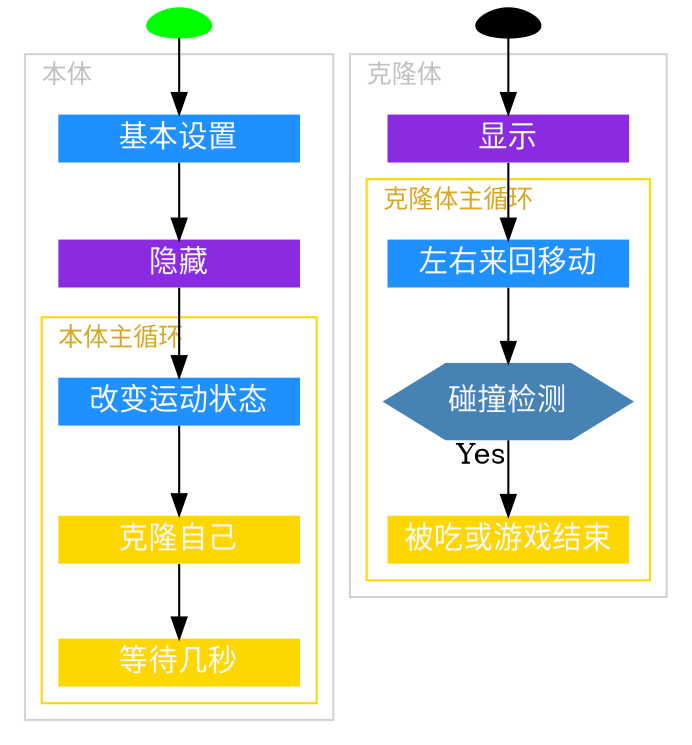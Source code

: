 /* CMD-SHIFT-V for preview */
/* CMD-K Shift-V for realtime preview */

digraph StageTree {
    node [ style = filled, color = transparent, fontcolor = ghostwhite ];

    /* special nodes */
    node [ shape = egg, width = 0.4, height = 0.2 ];
    Self [ color = Green, label = "" ];
    Clone [ color = Black, label = "" ];

    /* conditional nodes */
    node [ shape = hexagon, width = 1.618, height = 0.3, fillcolor = steelblue ];
    CollidingDetect [ label = "碰撞检测" ];
    
    /* Motion nodes */
    node [ shape = rect, fillcolor = DodgerBlue ];
    Self_Setup [ label = "基本设置" ];
    Alter [ label = "改变运动状态" ];
    LoopMove [ label = "左右来回移动" ];

    /* Looks nodes */
    node [ shape = rect, fillcolor = BlueViolet ];
    Hide [ label = "隐藏" ];
    Show [ label = "显示" ];

    /* Control nodes */
    node [ shape = rect, fillcolor = Gold ];
    Clone_Self [ label = "克隆自己" ];
    Wait_Self [ label = "等待几秒" ];
    Delete_Clone [ label = "被吃或游戏结束" ];

    /* edges */
    subgraph main {
        /* cluster attributes */
        bgcolor = white;
        color = LightGrey;
        fontcolor = Grey;
        fontsize = 12;
            
        subgraph cluster_self {
            label = "本体";
            labeljust = l;
            
            Self_Setup -> Hide -> Alter;

            subgraph cluster_self_loop {
                label = "本体主循环";
                labeljust = l;
                fontcolor = Goldenrod;
                color = Gold;
            
                Alter -> Clone_Self -> Wait_Self;
            }
        }

        subgraph cluster_clone {
            label = "克隆体";
            labeljust = l;

            Show -> LoopMove;

            subgraph cluster_clone_loop {
                label = "克隆体主循环";
                labeljust = l;
                fontcolor = Goldenrod;
                color = Gold;

                LoopMove -> CollidingDetect;
                CollidingDetect -> Delete_Clone [ taillabel = "Yes" ];
            }
        }

        Self -> Self_Setup;
        Clone -> Show;
    }
}
